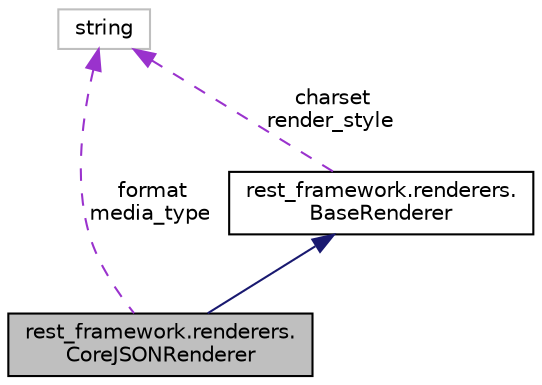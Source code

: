 digraph "rest_framework.renderers.CoreJSONRenderer"
{
 // LATEX_PDF_SIZE
  edge [fontname="Helvetica",fontsize="10",labelfontname="Helvetica",labelfontsize="10"];
  node [fontname="Helvetica",fontsize="10",shape=record];
  Node1 [label="rest_framework.renderers.\lCoreJSONRenderer",height=0.2,width=0.4,color="black", fillcolor="grey75", style="filled", fontcolor="black",tooltip=" "];
  Node2 -> Node1 [dir="back",color="midnightblue",fontsize="10",style="solid"];
  Node2 [label="rest_framework.renderers.\lBaseRenderer",height=0.2,width=0.4,color="black", fillcolor="white", style="filled",URL="$classrest__framework_1_1renderers_1_1_base_renderer.html",tooltip=" "];
  Node3 -> Node2 [dir="back",color="darkorchid3",fontsize="10",style="dashed",label=" charset\nrender_style" ];
  Node3 [label="string",height=0.2,width=0.4,color="grey75", fillcolor="white", style="filled",tooltip=" "];
  Node3 -> Node1 [dir="back",color="darkorchid3",fontsize="10",style="dashed",label=" format\nmedia_type" ];
}
